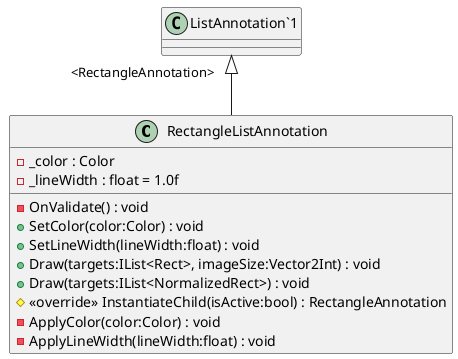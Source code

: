 @startuml
class RectangleListAnnotation {
    - _color : Color
    - _lineWidth : float = 1.0f
    - OnValidate() : void
    + SetColor(color:Color) : void
    + SetLineWidth(lineWidth:float) : void
    + Draw(targets:IList<Rect>, imageSize:Vector2Int) : void
    + Draw(targets:IList<NormalizedRect>) : void
    # <<override>> InstantiateChild(isActive:bool) : RectangleAnnotation
    - ApplyColor(color:Color) : void
    - ApplyLineWidth(lineWidth:float) : void
}
"ListAnnotation`1" "<RectangleAnnotation>" <|-- RectangleListAnnotation
@enduml
